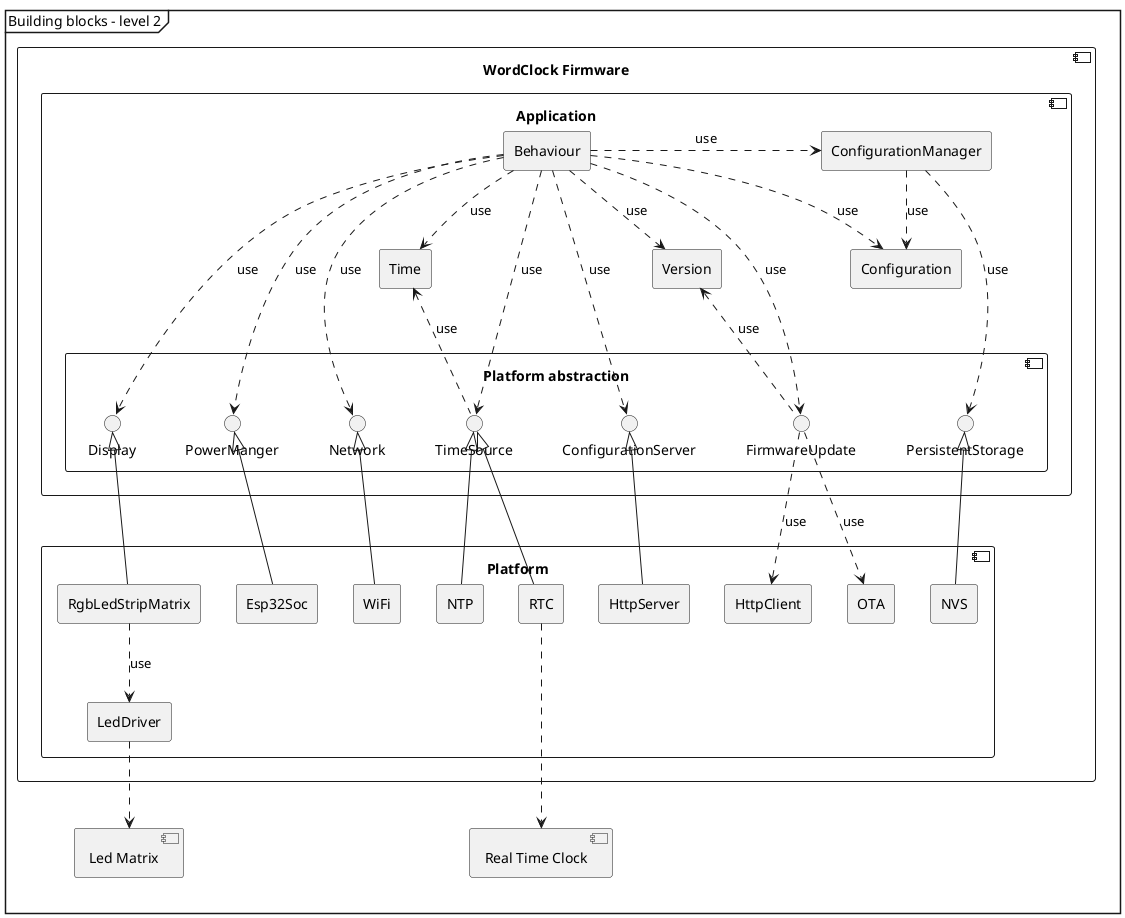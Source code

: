 @startuml
mainframe Building blocks - level 2

component "WordClock Firmware" as clk_fw{
    component Application {
        rectangle Behaviour
        rectangle Configuration
        rectangle ConfigurationManager
        rectangle Version
        rectangle Time

        component "Platform abstraction" as pal {
            interface Display
            interface PersistentStorage
            interface PowerManger
            interface Network
            interface TimeSource
            interface FirmwareUpdate
            interface ConfigurationServer
        }
    }

    component Platform {
        rectangle Esp32Soc
        rectangle RgbLedStripMatrix
        rectangle LedDriver
        rectangle NTP
        rectangle RTC
        rectangle NVS
        rectangle WiFi
        rectangle HttpClient
        rectangle OTA
        rectangle HttpServer
    }
}

component "Real Time Clock" as Rtc
component "Led Matrix" as Led_matrix

Behaviour .> Configuration: use
Behaviour .> ConfigurationManager: use
Behaviour .> Time: use
Behaviour ..> Network: use
Behaviour ..> Display: use
Behaviour ..> Version: use
Behaviour ..> FirmwareUpdate: use
Behaviour ..> TimeSource: use
Behaviour ..> ConfigurationServer: use
Behaviour ..> PowerManger: use
Time <.. TimeSource: use
ConfigurationManager ..> PersistentStorage: use
ConfigurationManager ..> Configuration: use
Version <.. FirmwareUpdate: use

Display <|-- RgbLedStripMatrix
RgbLedStripMatrix ..> LedDriver: use
PersistentStorage <|-- NVS
Network <|-- WiFi
TimeSource <|-- NTP
TimeSource <|-- RTC
ConfigurationServer <|-- HttpServer
FirmwareUpdate ..> OTA: use
FirmwareUpdate ..> HttpClient: use
PowerManger <|-- Esp32Soc

RTC ...> Rtc
LedDriver ..> Led_matrix

@enduml